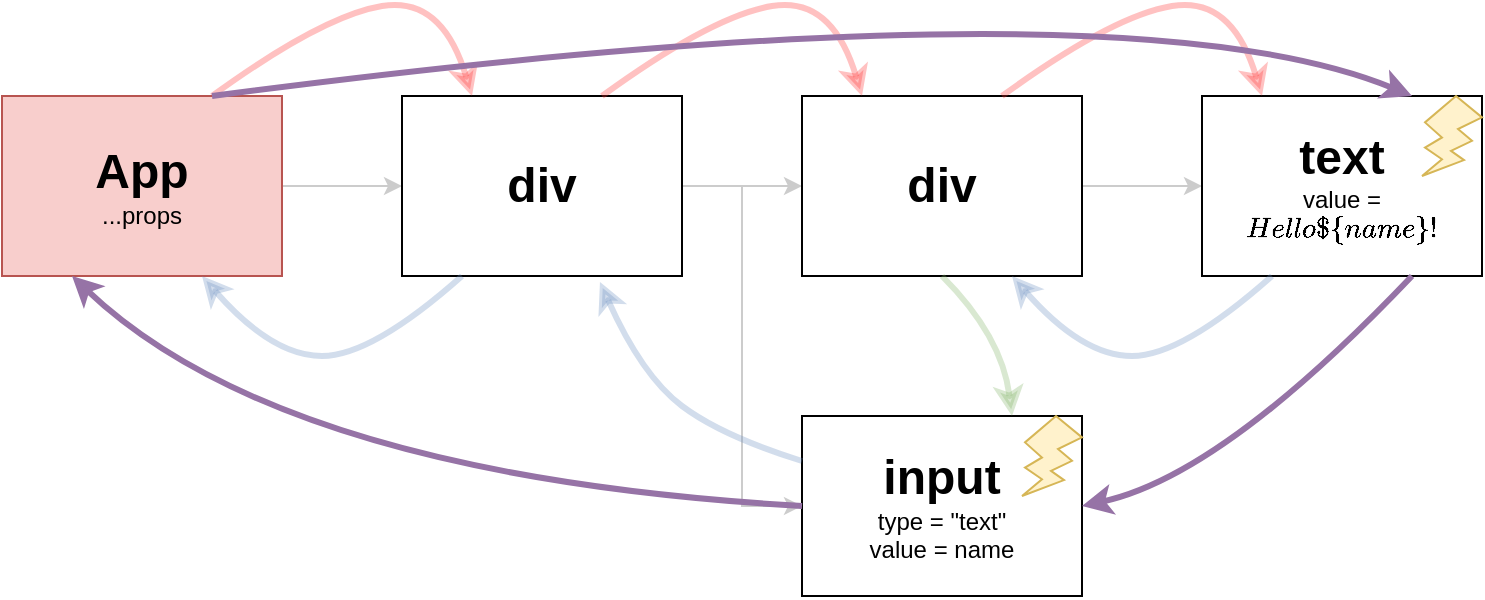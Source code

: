 <mxfile pages="1" version="11.2.8" type="device"><diagram id="cy5wwkzrfEd6yX7aTMpj" name="Page-1"><mxGraphModel dx="856" dy="619" grid="1" gridSize="10" guides="1" tooltips="1" connect="1" arrows="1" fold="1" page="1" pageScale="1" pageWidth="827" pageHeight="1169" math="0" shadow="0"><root><mxCell id="0"/><mxCell id="1" parent="0"/><mxCell id="WP5Ypat7T_b5clrTJmyP-10" style="edgeStyle=orthogonalEdgeStyle;rounded=0;orthogonalLoop=1;jettySize=auto;html=1;exitX=1;exitY=0.5;exitDx=0;exitDy=0;entryX=0;entryY=0.5;entryDx=0;entryDy=0;fillColor=#f5f5f5;strokeColor=#CCCCCC;" parent="1" source="WP5Ypat7T_b5clrTJmyP-2" target="WP5Ypat7T_b5clrTJmyP-3" edge="1"><mxGeometry relative="1" as="geometry"/></mxCell><mxCell id="WP5Ypat7T_b5clrTJmyP-2" value="&lt;font style=&quot;font-size: 24px&quot;&gt;&lt;b&gt;App&lt;/b&gt;&lt;/font&gt;&lt;br&gt;...props" style="rounded=0;whiteSpace=wrap;html=1;fillColor=#f8cecc;strokeColor=#b85450;" parent="1" vertex="1"><mxGeometry x="40" y="120" width="140" height="90" as="geometry"/></mxCell><mxCell id="WP5Ypat7T_b5clrTJmyP-11" style="edgeStyle=orthogonalEdgeStyle;rounded=0;orthogonalLoop=1;jettySize=auto;html=1;exitX=1;exitY=0.5;exitDx=0;exitDy=0;entryX=0;entryY=0.5;entryDx=0;entryDy=0;strokeColor=#CCCCCC;" parent="1" source="WP5Ypat7T_b5clrTJmyP-3" target="WP5Ypat7T_b5clrTJmyP-4" edge="1"><mxGeometry relative="1" as="geometry"/></mxCell><mxCell id="WP5Ypat7T_b5clrTJmyP-13" style="edgeStyle=orthogonalEdgeStyle;rounded=0;orthogonalLoop=1;jettySize=auto;html=1;exitX=1;exitY=0.5;exitDx=0;exitDy=0;entryX=0;entryY=0.5;entryDx=0;entryDy=0;strokeColor=#CCCCCC;" parent="1" source="WP5Ypat7T_b5clrTJmyP-3" target="WP5Ypat7T_b5clrTJmyP-9" edge="1"><mxGeometry relative="1" as="geometry"/></mxCell><mxCell id="WP5Ypat7T_b5clrTJmyP-3" value="&lt;font style=&quot;font-size: 24px&quot;&gt;&lt;b&gt;div&lt;/b&gt;&lt;/font&gt;" style="rounded=0;whiteSpace=wrap;html=1;" parent="1" vertex="1"><mxGeometry x="240" y="120" width="140" height="90" as="geometry"/></mxCell><mxCell id="WP5Ypat7T_b5clrTJmyP-12" style="edgeStyle=orthogonalEdgeStyle;rounded=0;orthogonalLoop=1;jettySize=auto;html=1;exitX=1;exitY=0.5;exitDx=0;exitDy=0;entryX=0;entryY=0.5;entryDx=0;entryDy=0;strokeColor=#CCCCCC;" parent="1" source="WP5Ypat7T_b5clrTJmyP-4" target="WP5Ypat7T_b5clrTJmyP-6" edge="1"><mxGeometry relative="1" as="geometry"/></mxCell><mxCell id="WP5Ypat7T_b5clrTJmyP-4" value="&lt;font style=&quot;font-size: 24px&quot;&gt;&lt;b&gt;div&lt;/b&gt;&lt;/font&gt;" style="rounded=0;whiteSpace=wrap;html=1;" parent="1" vertex="1"><mxGeometry x="440" y="120" width="140" height="90" as="geometry"/></mxCell><mxCell id="WP5Ypat7T_b5clrTJmyP-6" value="&lt;font style=&quot;font-size: 24px&quot;&gt;&lt;b&gt;text&lt;/b&gt;&lt;/font&gt;&lt;br&gt;value = `Hello ${name}!`" style="rounded=0;whiteSpace=wrap;html=1;" parent="1" vertex="1"><mxGeometry x="640" y="120" width="140" height="90" as="geometry"/></mxCell><mxCell id="WP5Ypat7T_b5clrTJmyP-9" value="&lt;font style=&quot;font-size: 24px&quot;&gt;&lt;b&gt;input&lt;/b&gt;&lt;/font&gt;&lt;br&gt;type = &quot;text&quot;&lt;br&gt;value = name" style="rounded=0;whiteSpace=wrap;html=1;" parent="1" vertex="1"><mxGeometry x="440" y="280" width="140" height="90" as="geometry"/></mxCell><mxCell id="7YIYb00Ph5kmv5JKH3tn-1" value="" style="curved=1;endArrow=classic;html=1;strokeColor=#FF3333;exitX=0.75;exitY=0;exitDx=0;exitDy=0;strokeWidth=3;entryX=0.25;entryY=0;entryDx=0;entryDy=0;opacity=30;" edge="1" parent="1" source="WP5Ypat7T_b5clrTJmyP-2" target="WP5Ypat7T_b5clrTJmyP-3"><mxGeometry width="50" height="50" relative="1" as="geometry"><mxPoint x="40" y="440" as="sourcePoint"/><mxPoint x="280" y="110" as="targetPoint"/><Array as="points"><mxPoint x="200" y="80"/><mxPoint x="260" y="70"/></Array></mxGeometry></mxCell><mxCell id="7YIYb00Ph5kmv5JKH3tn-2" value="" style="curved=1;endArrow=classic;html=1;strokeColor=#FF3333;exitX=0.75;exitY=0;exitDx=0;exitDy=0;strokeWidth=3;entryX=0.25;entryY=0;entryDx=0;entryDy=0;opacity=30;" edge="1" parent="1"><mxGeometry width="50" height="50" relative="1" as="geometry"><mxPoint x="340" y="120" as="sourcePoint"/><mxPoint x="470" y="120" as="targetPoint"/><Array as="points"><mxPoint x="395" y="80"/><mxPoint x="455" y="70"/></Array></mxGeometry></mxCell><mxCell id="7YIYb00Ph5kmv5JKH3tn-3" value="" style="curved=1;endArrow=classic;html=1;strokeColor=#FF3333;exitX=0.75;exitY=0;exitDx=0;exitDy=0;strokeWidth=3;entryX=0.25;entryY=0;entryDx=0;entryDy=0;opacity=30;" edge="1" parent="1"><mxGeometry width="50" height="50" relative="1" as="geometry"><mxPoint x="540" y="120" as="sourcePoint"/><mxPoint x="670" y="120" as="targetPoint"/><Array as="points"><mxPoint x="595" y="80"/><mxPoint x="655" y="70"/></Array></mxGeometry></mxCell><mxCell id="7YIYb00Ph5kmv5JKH3tn-5" value="" style="verticalLabelPosition=bottom;verticalAlign=top;html=1;shape=mxgraph.basic.flash;fillColor=#fff2cc;strokeColor=#d6b656;" vertex="1" parent="1"><mxGeometry x="750" y="120" width="30" height="40" as="geometry"/></mxCell><mxCell id="7YIYb00Ph5kmv5JKH3tn-6" value="" style="curved=1;endArrow=classic;html=1;strokeColor=#6c8ebf;exitX=0.25;exitY=1;exitDx=0;exitDy=0;strokeWidth=3;entryX=0.75;entryY=1;entryDx=0;entryDy=0;fillColor=#dae8fc;opacity=30;" edge="1" parent="1" source="WP5Ypat7T_b5clrTJmyP-6" target="WP5Ypat7T_b5clrTJmyP-4"><mxGeometry width="50" height="50" relative="1" as="geometry"><mxPoint x="560" y="290" as="sourcePoint"/><mxPoint x="690" y="290" as="targetPoint"/><Array as="points"><mxPoint x="630" y="250"/><mxPoint x="580" y="250"/></Array></mxGeometry></mxCell><mxCell id="7YIYb00Ph5kmv5JKH3tn-7" value="" style="curved=1;endArrow=classic;html=1;strokeColor=#82b366;exitX=0.5;exitY=1;exitDx=0;exitDy=0;strokeWidth=3;entryX=0.75;entryY=0;entryDx=0;entryDy=0;fillColor=#d5e8d4;opacity=30;" edge="1" parent="1" source="WP5Ypat7T_b5clrTJmyP-4" target="WP5Ypat7T_b5clrTJmyP-9"><mxGeometry width="50" height="50" relative="1" as="geometry"><mxPoint x="530" y="230" as="sourcePoint"/><mxPoint x="400" y="230" as="targetPoint"/><Array as="points"><mxPoint x="540" y="240"/></Array></mxGeometry></mxCell><mxCell id="7YIYb00Ph5kmv5JKH3tn-8" value="" style="verticalLabelPosition=bottom;verticalAlign=top;html=1;shape=mxgraph.basic.flash;fillColor=#fff2cc;strokeColor=#d6b656;" vertex="1" parent="1"><mxGeometry x="550" y="280" width="30" height="40" as="geometry"/></mxCell><mxCell id="7YIYb00Ph5kmv5JKH3tn-9" value="" style="curved=1;endArrow=classic;html=1;strokeColor=#6c8ebf;exitX=0;exitY=0.25;exitDx=0;exitDy=0;strokeWidth=3;entryX=0.707;entryY=1.033;entryDx=0;entryDy=0;fillColor=#dae8fc;entryPerimeter=0;opacity=30;" edge="1" parent="1" source="WP5Ypat7T_b5clrTJmyP-9" target="WP5Ypat7T_b5clrTJmyP-3"><mxGeometry width="50" height="50" relative="1" as="geometry"><mxPoint x="390" y="285" as="sourcePoint"/><mxPoint x="260" y="285" as="targetPoint"/><Array as="points"><mxPoint x="400" y="290"/><mxPoint x="360" y="260"/></Array></mxGeometry></mxCell><mxCell id="7YIYb00Ph5kmv5JKH3tn-10" value="" style="curved=1;endArrow=classic;html=1;strokeColor=#6c8ebf;exitX=0.25;exitY=1;exitDx=0;exitDy=0;strokeWidth=3;entryX=0.75;entryY=1;entryDx=0;entryDy=0;fillColor=#dae8fc;opacity=30;" edge="1" parent="1"><mxGeometry width="50" height="50" relative="1" as="geometry"><mxPoint x="270" y="210" as="sourcePoint"/><mxPoint x="140" y="210" as="targetPoint"/><Array as="points"><mxPoint x="225" y="250"/><mxPoint x="175" y="250"/></Array></mxGeometry></mxCell><mxCell id="7YIYb00Ph5kmv5JKH3tn-17" value="" style="curved=1;endArrow=classic;html=1;strokeColor=#9673a6;exitX=0.75;exitY=0;exitDx=0;exitDy=0;strokeWidth=3;entryX=0.75;entryY=0;entryDx=0;entryDy=0;fillColor=#e1d5e7;" edge="1" parent="1" source="WP5Ypat7T_b5clrTJmyP-2" target="WP5Ypat7T_b5clrTJmyP-6"><mxGeometry width="50" height="50" relative="1" as="geometry"><mxPoint x="155" y="130" as="sourcePoint"/><mxPoint x="285" y="130" as="targetPoint"/><Array as="points"><mxPoint x="600" y="60"/></Array></mxGeometry></mxCell><mxCell id="7YIYb00Ph5kmv5JKH3tn-18" value="" style="curved=1;endArrow=classic;html=1;strokeColor=#9673a6;exitX=0.75;exitY=1;exitDx=0;exitDy=0;strokeWidth=3;entryX=1;entryY=0.5;entryDx=0;entryDy=0;fillColor=#e1d5e7;" edge="1" parent="1" source="WP5Ypat7T_b5clrTJmyP-6" target="WP5Ypat7T_b5clrTJmyP-9"><mxGeometry width="50" height="50" relative="1" as="geometry"><mxPoint x="113" y="460" as="sourcePoint"/><mxPoint x="713" y="460" as="targetPoint"/><Array as="points"><mxPoint x="650" y="310"/></Array></mxGeometry></mxCell><mxCell id="7YIYb00Ph5kmv5JKH3tn-19" value="" style="curved=1;endArrow=classic;html=1;strokeColor=#9673a6;exitX=0;exitY=0.5;exitDx=0;exitDy=0;strokeWidth=3;entryX=0.25;entryY=1;entryDx=0;entryDy=0;fillColor=#e1d5e7;" edge="1" parent="1" source="WP5Ypat7T_b5clrTJmyP-9" target="WP5Ypat7T_b5clrTJmyP-2"><mxGeometry width="50" height="50" relative="1" as="geometry"><mxPoint x="755" y="220" as="sourcePoint"/><mxPoint x="590" y="335" as="targetPoint"/><Array as="points"><mxPoint x="180" y="310"/></Array></mxGeometry></mxCell></root></mxGraphModel></diagram></mxfile>